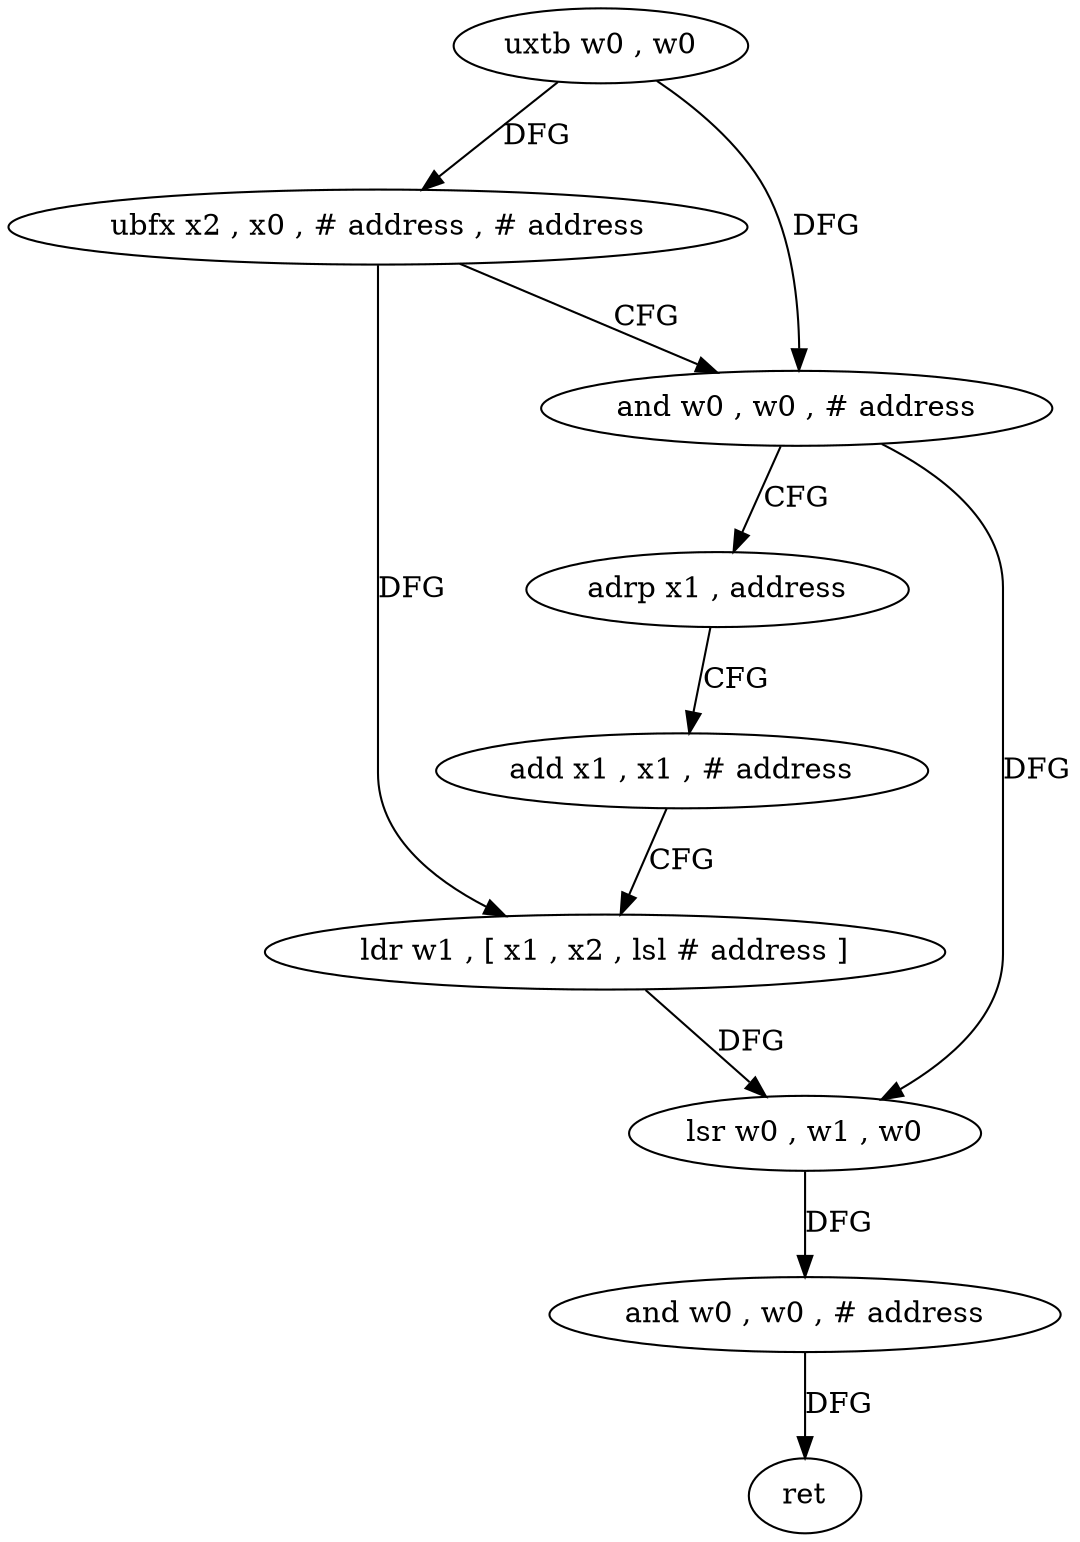 digraph "func" {
"4315716" [label = "uxtb w0 , w0" ]
"4315720" [label = "ubfx x2 , x0 , # address , # address" ]
"4315724" [label = "and w0 , w0 , # address" ]
"4315728" [label = "adrp x1 , address" ]
"4315732" [label = "add x1 , x1 , # address" ]
"4315736" [label = "ldr w1 , [ x1 , x2 , lsl # address ]" ]
"4315740" [label = "lsr w0 , w1 , w0" ]
"4315744" [label = "and w0 , w0 , # address" ]
"4315748" [label = "ret" ]
"4315716" -> "4315720" [ label = "DFG" ]
"4315716" -> "4315724" [ label = "DFG" ]
"4315720" -> "4315724" [ label = "CFG" ]
"4315720" -> "4315736" [ label = "DFG" ]
"4315724" -> "4315728" [ label = "CFG" ]
"4315724" -> "4315740" [ label = "DFG" ]
"4315728" -> "4315732" [ label = "CFG" ]
"4315732" -> "4315736" [ label = "CFG" ]
"4315736" -> "4315740" [ label = "DFG" ]
"4315740" -> "4315744" [ label = "DFG" ]
"4315744" -> "4315748" [ label = "DFG" ]
}
